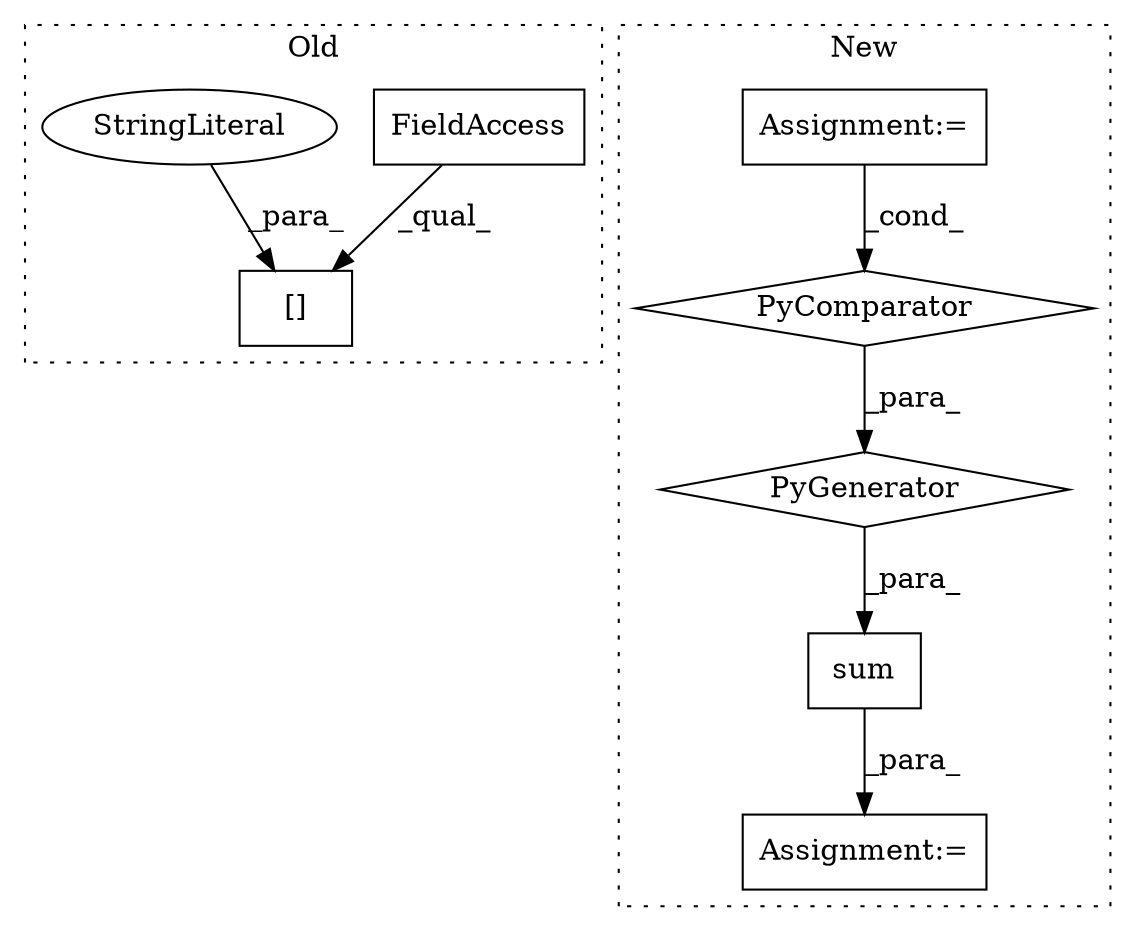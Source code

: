 digraph G {
subgraph cluster0 {
1 [label="[]" a="2" s="8029,8076" l="19,1" shape="box"];
4 [label="FieldAccess" a="22" s="8029" l="18" shape="box"];
6 [label="StringLiteral" a="45" s="8048" l="28" shape="ellipse"];
label = "Old";
style="dotted";
}
subgraph cluster1 {
2 [label="sum" a="32" s="8584,8708" l="15,-3" shape="box"];
3 [label="Assignment:=" a="7" s="8563" l="1" shape="box"];
5 [label="Assignment:=" a="7" s="8676" l="26" shape="box"];
7 [label="PyComparator" a="113" s="8676" l="26" shape="diamond"];
8 [label="PyGenerator" a="107" s="8599" l="109" shape="diamond"];
label = "New";
style="dotted";
}
2 -> 3 [label="_para_"];
4 -> 1 [label="_qual_"];
5 -> 7 [label="_cond_"];
6 -> 1 [label="_para_"];
7 -> 8 [label="_para_"];
8 -> 2 [label="_para_"];
}